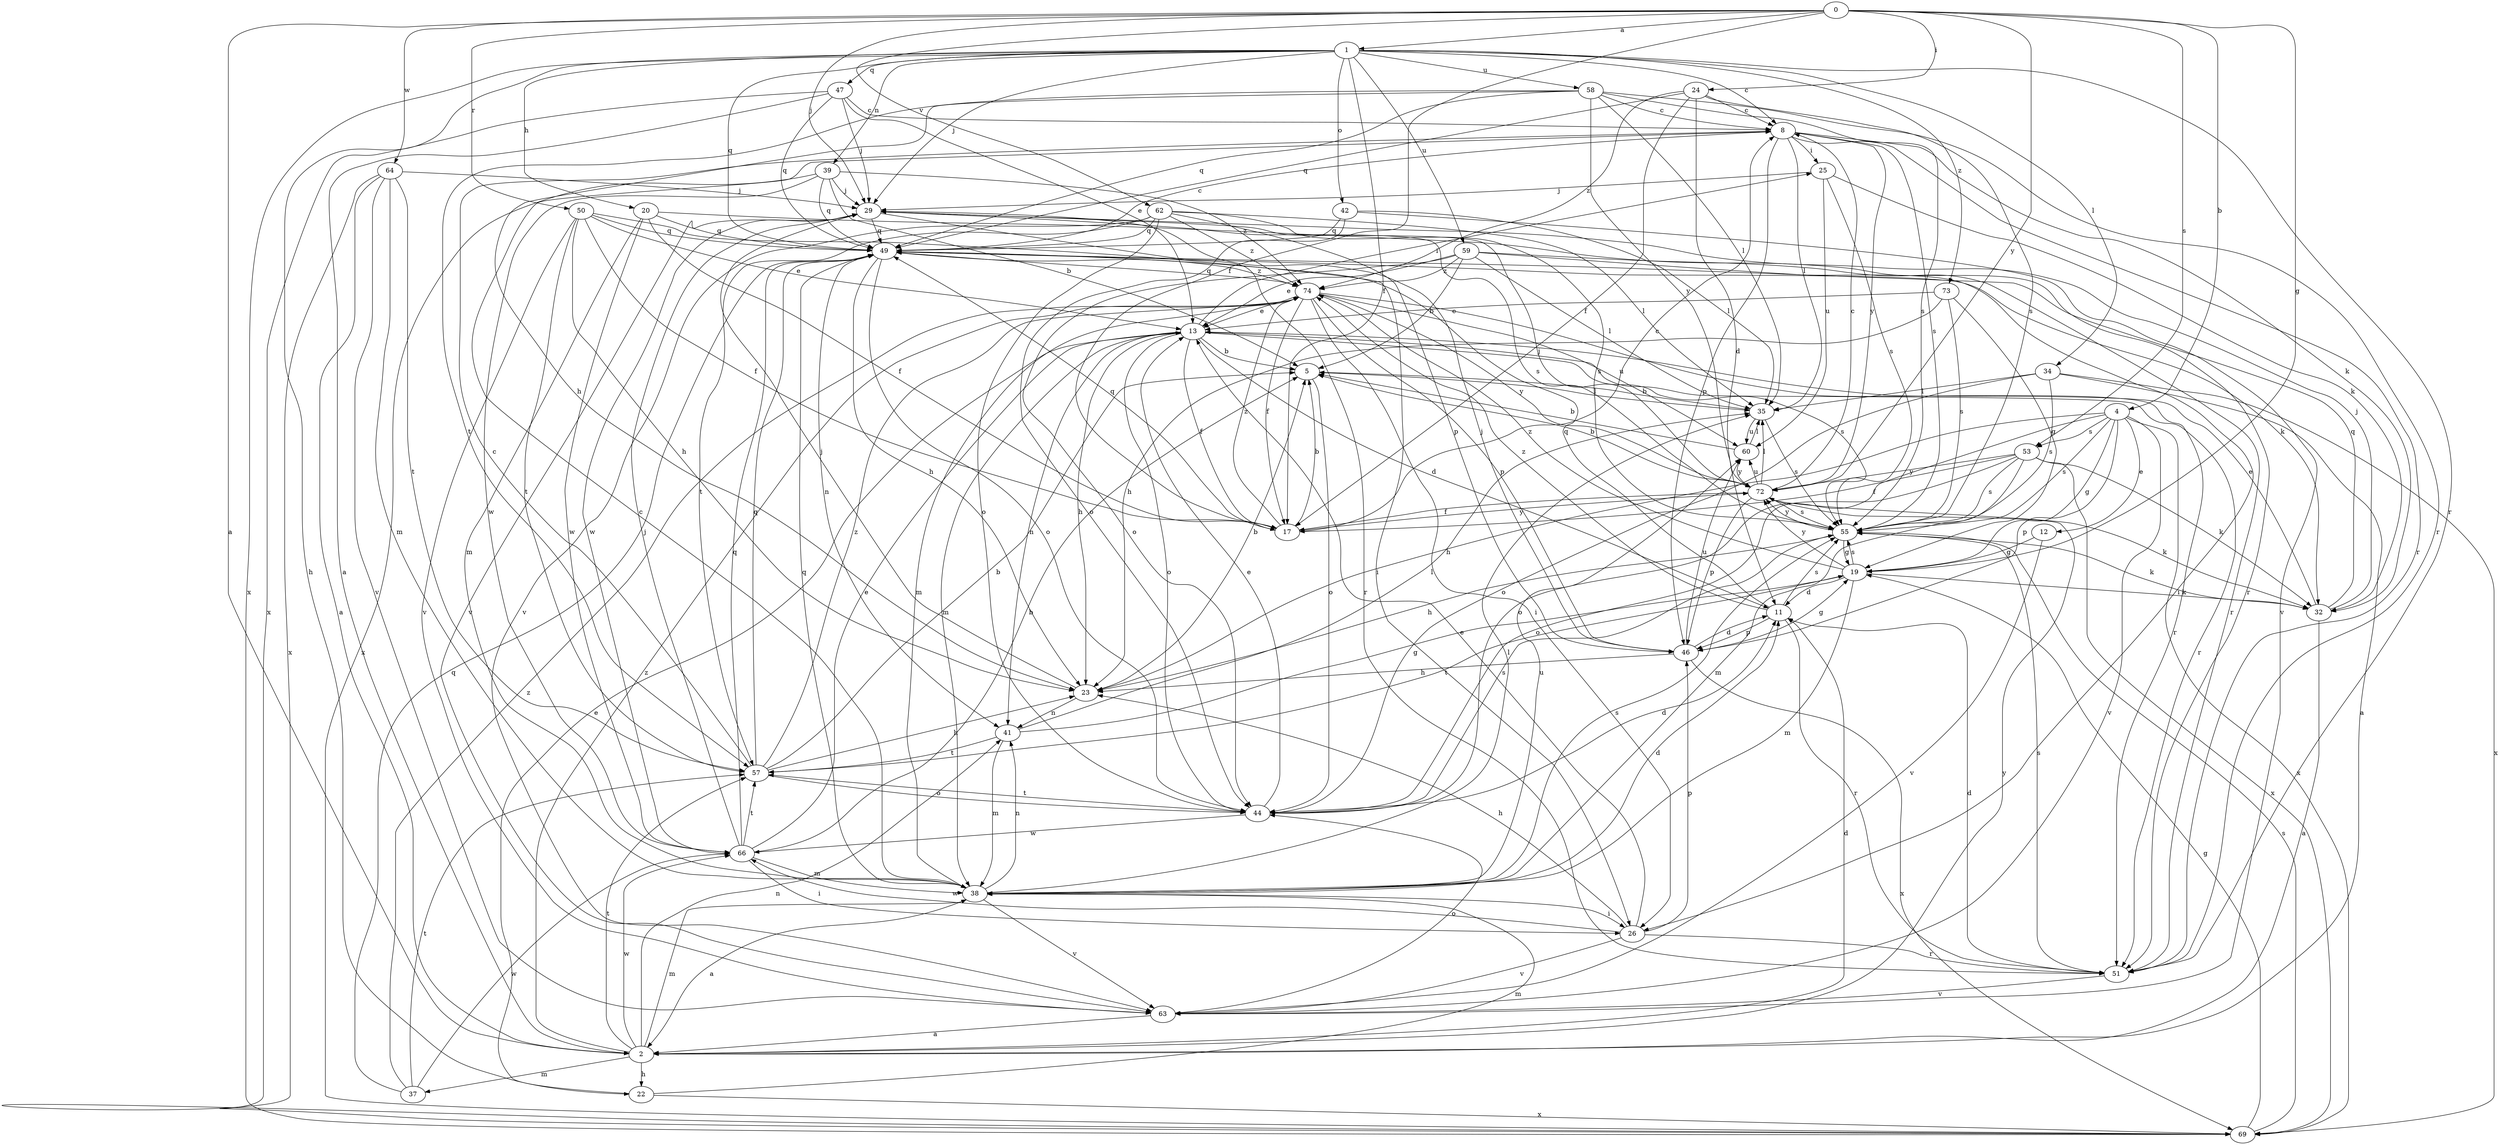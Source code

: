 strict digraph  {
0;
1;
2;
4;
5;
8;
11;
12;
13;
17;
19;
20;
22;
23;
24;
25;
26;
29;
32;
34;
35;
37;
38;
39;
41;
42;
44;
46;
47;
49;
50;
51;
53;
55;
57;
58;
59;
60;
62;
63;
64;
66;
69;
72;
73;
74;
0 -> 1  [label=a];
0 -> 2  [label=a];
0 -> 4  [label=b];
0 -> 17  [label=f];
0 -> 19  [label=g];
0 -> 24  [label=i];
0 -> 29  [label=j];
0 -> 50  [label=r];
0 -> 53  [label=s];
0 -> 62  [label=v];
0 -> 64  [label=w];
0 -> 72  [label=y];
1 -> 8  [label=c];
1 -> 17  [label=f];
1 -> 20  [label=h];
1 -> 22  [label=h];
1 -> 29  [label=j];
1 -> 34  [label=l];
1 -> 39  [label=n];
1 -> 42  [label=o];
1 -> 47  [label=q];
1 -> 49  [label=q];
1 -> 51  [label=r];
1 -> 58  [label=u];
1 -> 59  [label=u];
1 -> 69  [label=x];
1 -> 73  [label=z];
2 -> 11  [label=d];
2 -> 22  [label=h];
2 -> 37  [label=m];
2 -> 38  [label=m];
2 -> 41  [label=n];
2 -> 57  [label=t];
2 -> 66  [label=w];
2 -> 72  [label=y];
2 -> 74  [label=z];
4 -> 12  [label=e];
4 -> 19  [label=g];
4 -> 23  [label=h];
4 -> 44  [label=o];
4 -> 46  [label=p];
4 -> 53  [label=s];
4 -> 55  [label=s];
4 -> 63  [label=v];
4 -> 69  [label=x];
5 -> 35  [label=l];
5 -> 44  [label=o];
8 -> 25  [label=i];
8 -> 32  [label=k];
8 -> 35  [label=l];
8 -> 46  [label=p];
8 -> 51  [label=r];
8 -> 55  [label=s];
8 -> 72  [label=y];
11 -> 46  [label=p];
11 -> 49  [label=q];
11 -> 51  [label=r];
11 -> 55  [label=s];
11 -> 74  [label=z];
12 -> 19  [label=g];
12 -> 63  [label=v];
13 -> 5  [label=b];
13 -> 11  [label=d];
13 -> 17  [label=f];
13 -> 23  [label=h];
13 -> 25  [label=i];
13 -> 38  [label=m];
13 -> 41  [label=n];
13 -> 44  [label=o];
13 -> 51  [label=r];
13 -> 55  [label=s];
17 -> 5  [label=b];
17 -> 8  [label=c];
17 -> 49  [label=q];
17 -> 72  [label=y];
17 -> 74  [label=z];
19 -> 11  [label=d];
19 -> 32  [label=k];
19 -> 38  [label=m];
19 -> 55  [label=s];
19 -> 57  [label=t];
19 -> 72  [label=y];
19 -> 74  [label=z];
20 -> 17  [label=f];
20 -> 38  [label=m];
20 -> 49  [label=q];
20 -> 51  [label=r];
20 -> 66  [label=w];
22 -> 13  [label=e];
22 -> 38  [label=m];
22 -> 69  [label=x];
23 -> 5  [label=b];
23 -> 29  [label=j];
23 -> 41  [label=n];
24 -> 8  [label=c];
24 -> 11  [label=d];
24 -> 17  [label=f];
24 -> 49  [label=q];
24 -> 55  [label=s];
24 -> 74  [label=z];
25 -> 29  [label=j];
25 -> 32  [label=k];
25 -> 55  [label=s];
25 -> 60  [label=u];
26 -> 13  [label=e];
26 -> 23  [label=h];
26 -> 46  [label=p];
26 -> 51  [label=r];
26 -> 63  [label=v];
26 -> 66  [label=w];
29 -> 49  [label=q];
29 -> 51  [label=r];
29 -> 55  [label=s];
29 -> 63  [label=v];
29 -> 66  [label=w];
32 -> 2  [label=a];
32 -> 13  [label=e];
32 -> 29  [label=j];
32 -> 49  [label=q];
34 -> 2  [label=a];
34 -> 35  [label=l];
34 -> 44  [label=o];
34 -> 55  [label=s];
34 -> 69  [label=x];
35 -> 5  [label=b];
35 -> 55  [label=s];
35 -> 60  [label=u];
37 -> 49  [label=q];
37 -> 57  [label=t];
37 -> 66  [label=w];
37 -> 74  [label=z];
38 -> 2  [label=a];
38 -> 8  [label=c];
38 -> 11  [label=d];
38 -> 26  [label=i];
38 -> 35  [label=l];
38 -> 41  [label=n];
38 -> 49  [label=q];
38 -> 55  [label=s];
38 -> 60  [label=u];
38 -> 63  [label=v];
39 -> 5  [label=b];
39 -> 29  [label=j];
39 -> 49  [label=q];
39 -> 66  [label=w];
39 -> 69  [label=x];
39 -> 74  [label=z];
41 -> 19  [label=g];
41 -> 35  [label=l];
41 -> 38  [label=m];
41 -> 57  [label=t];
42 -> 35  [label=l];
42 -> 44  [label=o];
42 -> 49  [label=q];
42 -> 63  [label=v];
44 -> 11  [label=d];
44 -> 13  [label=e];
44 -> 55  [label=s];
44 -> 57  [label=t];
44 -> 66  [label=w];
46 -> 11  [label=d];
46 -> 19  [label=g];
46 -> 23  [label=h];
46 -> 29  [label=j];
46 -> 60  [label=u];
46 -> 69  [label=x];
47 -> 2  [label=a];
47 -> 8  [label=c];
47 -> 13  [label=e];
47 -> 29  [label=j];
47 -> 49  [label=q];
47 -> 69  [label=x];
49 -> 8  [label=c];
49 -> 23  [label=h];
49 -> 32  [label=k];
49 -> 41  [label=n];
49 -> 44  [label=o];
49 -> 74  [label=z];
50 -> 13  [label=e];
50 -> 17  [label=f];
50 -> 23  [label=h];
50 -> 26  [label=i];
50 -> 49  [label=q];
50 -> 57  [label=t];
50 -> 63  [label=v];
51 -> 11  [label=d];
51 -> 55  [label=s];
51 -> 63  [label=v];
53 -> 17  [label=f];
53 -> 32  [label=k];
53 -> 38  [label=m];
53 -> 44  [label=o];
53 -> 55  [label=s];
53 -> 69  [label=x];
53 -> 72  [label=y];
55 -> 19  [label=g];
55 -> 23  [label=h];
55 -> 32  [label=k];
55 -> 72  [label=y];
57 -> 5  [label=b];
57 -> 8  [label=c];
57 -> 23  [label=h];
57 -> 44  [label=o];
57 -> 49  [label=q];
57 -> 74  [label=z];
58 -> 8  [label=c];
58 -> 23  [label=h];
58 -> 35  [label=l];
58 -> 49  [label=q];
58 -> 51  [label=r];
58 -> 55  [label=s];
58 -> 57  [label=t];
58 -> 72  [label=y];
59 -> 5  [label=b];
59 -> 13  [label=e];
59 -> 26  [label=i];
59 -> 35  [label=l];
59 -> 44  [label=o];
59 -> 51  [label=r];
59 -> 74  [label=z];
60 -> 5  [label=b];
60 -> 35  [label=l];
60 -> 72  [label=y];
62 -> 35  [label=l];
62 -> 44  [label=o];
62 -> 46  [label=p];
62 -> 49  [label=q];
62 -> 55  [label=s];
62 -> 57  [label=t];
62 -> 63  [label=v];
62 -> 74  [label=z];
63 -> 2  [label=a];
63 -> 44  [label=o];
64 -> 2  [label=a];
64 -> 29  [label=j];
64 -> 38  [label=m];
64 -> 57  [label=t];
64 -> 63  [label=v];
64 -> 69  [label=x];
66 -> 5  [label=b];
66 -> 13  [label=e];
66 -> 26  [label=i];
66 -> 29  [label=j];
66 -> 38  [label=m];
66 -> 49  [label=q];
66 -> 57  [label=t];
69 -> 19  [label=g];
69 -> 55  [label=s];
72 -> 5  [label=b];
72 -> 8  [label=c];
72 -> 17  [label=f];
72 -> 29  [label=j];
72 -> 32  [label=k];
72 -> 35  [label=l];
72 -> 46  [label=p];
72 -> 55  [label=s];
72 -> 60  [label=u];
73 -> 13  [label=e];
73 -> 19  [label=g];
73 -> 23  [label=h];
73 -> 55  [label=s];
74 -> 13  [label=e];
74 -> 17  [label=f];
74 -> 26  [label=i];
74 -> 38  [label=m];
74 -> 46  [label=p];
74 -> 49  [label=q];
74 -> 51  [label=r];
74 -> 60  [label=u];
74 -> 72  [label=y];
}
